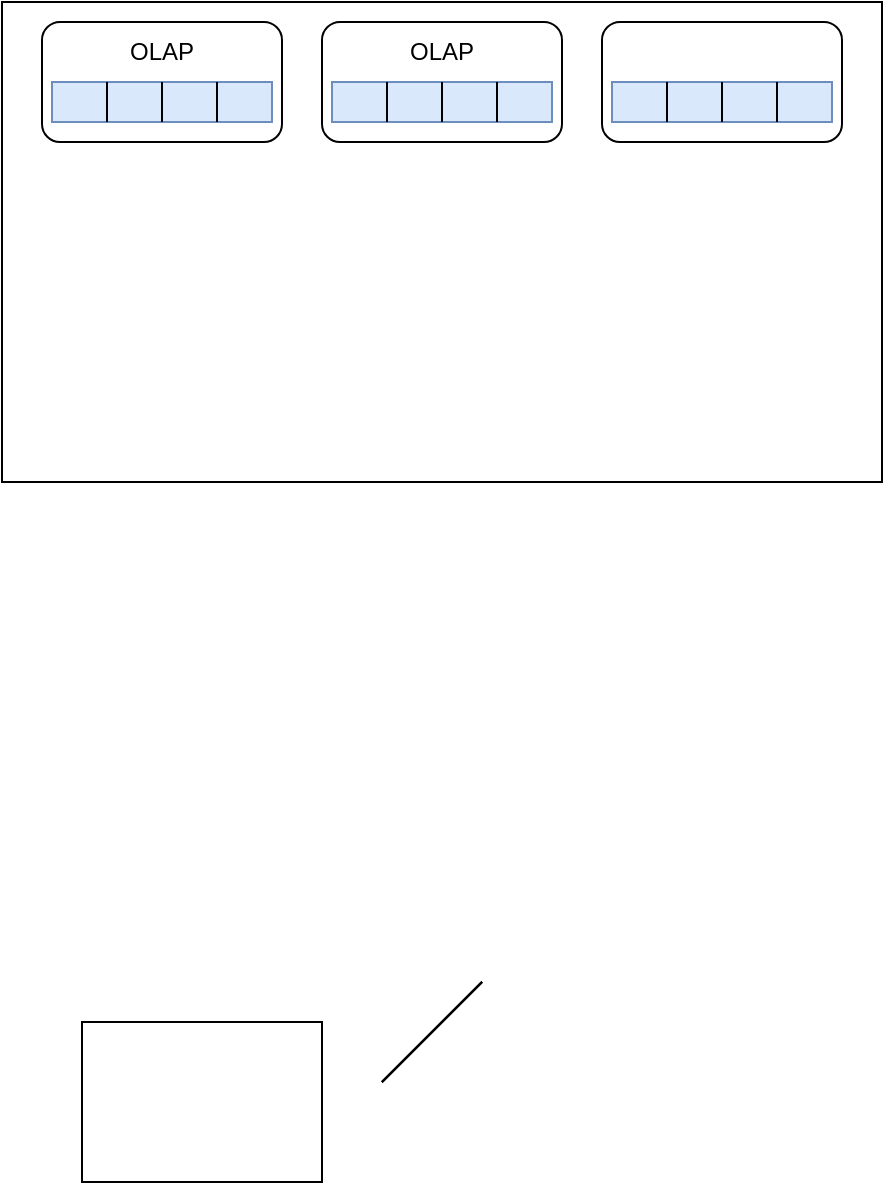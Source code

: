 <mxfile version="22.1.16" type="github">
  <diagram name="第 1 页" id="JyfFjGAexfhLY6njlDLw">
    <mxGraphModel dx="1434" dy="780" grid="1" gridSize="10" guides="1" tooltips="1" connect="1" arrows="1" fold="1" page="1" pageScale="1" pageWidth="827" pageHeight="1169" math="0" shadow="0">
      <root>
        <mxCell id="0" />
        <mxCell id="1" parent="0" />
        <mxCell id="Br-GBwjzSDuLGPGi_v_d-4" value="" style="rounded=0;whiteSpace=wrap;html=1;" vertex="1" parent="1">
          <mxGeometry x="240" y="630" width="120" height="80" as="geometry" />
        </mxCell>
        <mxCell id="Br-GBwjzSDuLGPGi_v_d-5" value="" style="rounded=0;whiteSpace=wrap;html=1;" vertex="1" parent="1">
          <mxGeometry x="310" y="140" width="120" height="80" as="geometry" />
        </mxCell>
        <mxCell id="Br-GBwjzSDuLGPGi_v_d-7" value="" style="rounded=0;whiteSpace=wrap;html=1;" vertex="1" parent="1">
          <mxGeometry x="200" y="120" width="440" height="240" as="geometry" />
        </mxCell>
        <mxCell id="Br-GBwjzSDuLGPGi_v_d-8" value="" style="rounded=1;whiteSpace=wrap;html=1;" vertex="1" parent="1">
          <mxGeometry x="220" y="130" width="120" height="60" as="geometry" />
        </mxCell>
        <mxCell id="Br-GBwjzSDuLGPGi_v_d-12" value="" style="endArrow=none;html=1;rounded=0;" edge="1" parent="1">
          <mxGeometry width="50" height="50" relative="1" as="geometry">
            <mxPoint x="390" y="660" as="sourcePoint" />
            <mxPoint x="440" y="610" as="targetPoint" />
          </mxGeometry>
        </mxCell>
        <mxCell id="Br-GBwjzSDuLGPGi_v_d-14" value="" style="endArrow=none;html=1;rounded=0;" edge="1" parent="1">
          <mxGeometry width="50" height="50" relative="1" as="geometry">
            <mxPoint x="390" y="660" as="sourcePoint" />
            <mxPoint x="440" y="610" as="targetPoint" />
          </mxGeometry>
        </mxCell>
        <mxCell id="Br-GBwjzSDuLGPGi_v_d-23" value="" style="endArrow=none;html=1;rounded=0;" edge="1" parent="1">
          <mxGeometry width="50" height="50" relative="1" as="geometry">
            <mxPoint x="390" y="660" as="sourcePoint" />
            <mxPoint x="440" y="610" as="targetPoint" />
          </mxGeometry>
        </mxCell>
        <mxCell id="Br-GBwjzSDuLGPGi_v_d-25" value="" style="endArrow=none;html=1;rounded=0;" edge="1" parent="1">
          <mxGeometry width="50" height="50" relative="1" as="geometry">
            <mxPoint x="390" y="660" as="sourcePoint" />
            <mxPoint x="440" y="610" as="targetPoint" />
          </mxGeometry>
        </mxCell>
        <mxCell id="Br-GBwjzSDuLGPGi_v_d-28" value="" style="group;fillColor=#dae8fc;strokeColor=#6c8ebf;" vertex="1" connectable="0" parent="1">
          <mxGeometry x="225" y="160" width="110" height="20" as="geometry" />
        </mxCell>
        <mxCell id="Br-GBwjzSDuLGPGi_v_d-11" value="" style="rounded=0;whiteSpace=wrap;html=1;fillColor=#dae8fc;strokeColor=#6c8ebf;" vertex="1" parent="Br-GBwjzSDuLGPGi_v_d-28">
          <mxGeometry width="110" height="20" as="geometry" />
        </mxCell>
        <mxCell id="Br-GBwjzSDuLGPGi_v_d-18" style="edgeStyle=orthogonalEdgeStyle;rounded=0;orthogonalLoop=1;jettySize=auto;html=1;exitX=0.25;exitY=0;exitDx=0;exitDy=0;entryX=0.25;entryY=1;entryDx=0;entryDy=0;endArrow=none;endFill=0;" edge="1" parent="Br-GBwjzSDuLGPGi_v_d-28" source="Br-GBwjzSDuLGPGi_v_d-11" target="Br-GBwjzSDuLGPGi_v_d-11">
          <mxGeometry relative="1" as="geometry" />
        </mxCell>
        <mxCell id="Br-GBwjzSDuLGPGi_v_d-24" style="edgeStyle=orthogonalEdgeStyle;rounded=0;orthogonalLoop=1;jettySize=auto;html=1;exitX=0.75;exitY=0;exitDx=0;exitDy=0;entryX=0.75;entryY=1;entryDx=0;entryDy=0;endArrow=none;endFill=0;" edge="1" parent="Br-GBwjzSDuLGPGi_v_d-28" source="Br-GBwjzSDuLGPGi_v_d-11" target="Br-GBwjzSDuLGPGi_v_d-11">
          <mxGeometry relative="1" as="geometry" />
        </mxCell>
        <mxCell id="Br-GBwjzSDuLGPGi_v_d-26" style="edgeStyle=orthogonalEdgeStyle;rounded=0;orthogonalLoop=1;jettySize=auto;html=1;exitX=0.5;exitY=0;exitDx=0;exitDy=0;entryX=0.5;entryY=1;entryDx=0;entryDy=0;endArrow=none;endFill=0;" edge="1" parent="Br-GBwjzSDuLGPGi_v_d-28" source="Br-GBwjzSDuLGPGi_v_d-11" target="Br-GBwjzSDuLGPGi_v_d-11">
          <mxGeometry relative="1" as="geometry" />
        </mxCell>
        <mxCell id="Br-GBwjzSDuLGPGi_v_d-41" value="OLAP" style="text;html=1;strokeColor=none;fillColor=none;align=center;verticalAlign=middle;whiteSpace=wrap;rounded=0;" vertex="1" parent="1">
          <mxGeometry x="250" y="130" width="60" height="30" as="geometry" />
        </mxCell>
        <mxCell id="Br-GBwjzSDuLGPGi_v_d-42" value="" style="rounded=1;whiteSpace=wrap;html=1;" vertex="1" parent="1">
          <mxGeometry x="360" y="130" width="120" height="60" as="geometry" />
        </mxCell>
        <mxCell id="Br-GBwjzSDuLGPGi_v_d-43" value="" style="group;fillColor=#dae8fc;strokeColor=#6c8ebf;" vertex="1" connectable="0" parent="1">
          <mxGeometry x="365" y="160" width="110" height="20" as="geometry" />
        </mxCell>
        <mxCell id="Br-GBwjzSDuLGPGi_v_d-44" value="" style="rounded=0;whiteSpace=wrap;html=1;fillColor=#dae8fc;strokeColor=#6c8ebf;" vertex="1" parent="Br-GBwjzSDuLGPGi_v_d-43">
          <mxGeometry width="110" height="20" as="geometry" />
        </mxCell>
        <mxCell id="Br-GBwjzSDuLGPGi_v_d-45" style="edgeStyle=orthogonalEdgeStyle;rounded=0;orthogonalLoop=1;jettySize=auto;html=1;exitX=0.25;exitY=0;exitDx=0;exitDy=0;entryX=0.25;entryY=1;entryDx=0;entryDy=0;endArrow=none;endFill=0;" edge="1" parent="Br-GBwjzSDuLGPGi_v_d-43" source="Br-GBwjzSDuLGPGi_v_d-44" target="Br-GBwjzSDuLGPGi_v_d-44">
          <mxGeometry relative="1" as="geometry" />
        </mxCell>
        <mxCell id="Br-GBwjzSDuLGPGi_v_d-46" style="edgeStyle=orthogonalEdgeStyle;rounded=0;orthogonalLoop=1;jettySize=auto;html=1;exitX=0.75;exitY=0;exitDx=0;exitDy=0;entryX=0.75;entryY=1;entryDx=0;entryDy=0;endArrow=none;endFill=0;" edge="1" parent="Br-GBwjzSDuLGPGi_v_d-43" source="Br-GBwjzSDuLGPGi_v_d-44" target="Br-GBwjzSDuLGPGi_v_d-44">
          <mxGeometry relative="1" as="geometry" />
        </mxCell>
        <mxCell id="Br-GBwjzSDuLGPGi_v_d-47" style="edgeStyle=orthogonalEdgeStyle;rounded=0;orthogonalLoop=1;jettySize=auto;html=1;exitX=0.5;exitY=0;exitDx=0;exitDy=0;entryX=0.5;entryY=1;entryDx=0;entryDy=0;endArrow=none;endFill=0;" edge="1" parent="Br-GBwjzSDuLGPGi_v_d-43" source="Br-GBwjzSDuLGPGi_v_d-44" target="Br-GBwjzSDuLGPGi_v_d-44">
          <mxGeometry relative="1" as="geometry" />
        </mxCell>
        <mxCell id="Br-GBwjzSDuLGPGi_v_d-48" value="OLAP" style="text;html=1;strokeColor=none;fillColor=none;align=center;verticalAlign=middle;whiteSpace=wrap;rounded=0;" vertex="1" parent="1">
          <mxGeometry x="390" y="130" width="60" height="30" as="geometry" />
        </mxCell>
        <mxCell id="Br-GBwjzSDuLGPGi_v_d-64" value="" style="rounded=1;whiteSpace=wrap;html=1;" vertex="1" parent="1">
          <mxGeometry x="500" y="130" width="120" height="60" as="geometry" />
        </mxCell>
        <mxCell id="Br-GBwjzSDuLGPGi_v_d-65" value="" style="group;fillColor=#dae8fc;strokeColor=#6c8ebf;" vertex="1" connectable="0" parent="1">
          <mxGeometry x="505" y="160" width="110" height="20" as="geometry" />
        </mxCell>
        <mxCell id="Br-GBwjzSDuLGPGi_v_d-66" value="" style="rounded=0;whiteSpace=wrap;html=1;fillColor=#dae8fc;strokeColor=#6c8ebf;" vertex="1" parent="Br-GBwjzSDuLGPGi_v_d-65">
          <mxGeometry width="110" height="20" as="geometry" />
        </mxCell>
        <mxCell id="Br-GBwjzSDuLGPGi_v_d-67" style="edgeStyle=orthogonalEdgeStyle;rounded=0;orthogonalLoop=1;jettySize=auto;html=1;exitX=0.25;exitY=0;exitDx=0;exitDy=0;entryX=0.25;entryY=1;entryDx=0;entryDy=0;endArrow=none;endFill=0;" edge="1" parent="Br-GBwjzSDuLGPGi_v_d-65" source="Br-GBwjzSDuLGPGi_v_d-66" target="Br-GBwjzSDuLGPGi_v_d-66">
          <mxGeometry relative="1" as="geometry" />
        </mxCell>
        <mxCell id="Br-GBwjzSDuLGPGi_v_d-68" style="edgeStyle=orthogonalEdgeStyle;rounded=0;orthogonalLoop=1;jettySize=auto;html=1;exitX=0.75;exitY=0;exitDx=0;exitDy=0;entryX=0.75;entryY=1;entryDx=0;entryDy=0;endArrow=none;endFill=0;" edge="1" parent="Br-GBwjzSDuLGPGi_v_d-65" source="Br-GBwjzSDuLGPGi_v_d-66" target="Br-GBwjzSDuLGPGi_v_d-66">
          <mxGeometry relative="1" as="geometry" />
        </mxCell>
        <mxCell id="Br-GBwjzSDuLGPGi_v_d-69" style="edgeStyle=orthogonalEdgeStyle;rounded=0;orthogonalLoop=1;jettySize=auto;html=1;exitX=0.5;exitY=0;exitDx=0;exitDy=0;entryX=0.5;entryY=1;entryDx=0;entryDy=0;endArrow=none;endFill=0;" edge="1" parent="Br-GBwjzSDuLGPGi_v_d-65" source="Br-GBwjzSDuLGPGi_v_d-66" target="Br-GBwjzSDuLGPGi_v_d-66">
          <mxGeometry relative="1" as="geometry" />
        </mxCell>
      </root>
    </mxGraphModel>
  </diagram>
</mxfile>

